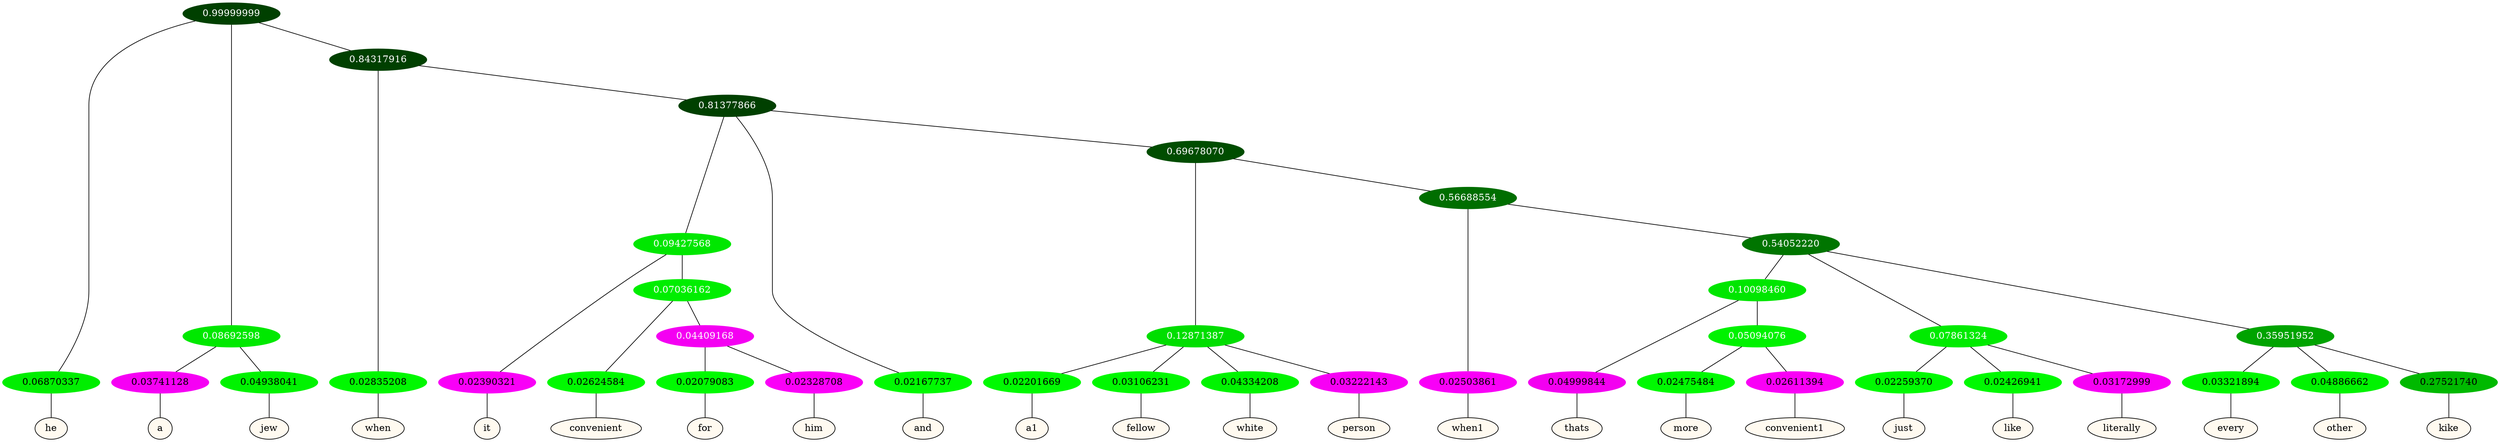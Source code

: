 graph {
	node [format=png height=0.15 nodesep=0.001 ordering=out overlap=prism overlap_scaling=0.01 ranksep=0.001 ratio=0.2 style=filled width=0.15]
	{
		rank=same
		a_w_1 [label=he color=black fillcolor=floralwhite style="filled,solid"]
		a_w_4 [label=a color=black fillcolor=floralwhite style="filled,solid"]
		a_w_5 [label=jew color=black fillcolor=floralwhite style="filled,solid"]
		a_w_6 [label=when color=black fillcolor=floralwhite style="filled,solid"]
		a_w_11 [label=it color=black fillcolor=floralwhite style="filled,solid"]
		a_w_15 [label=convenient color=black fillcolor=floralwhite style="filled,solid"]
		a_w_23 [label=for color=black fillcolor=floralwhite style="filled,solid"]
		a_w_24 [label=him color=black fillcolor=floralwhite style="filled,solid"]
		a_w_9 [label=and color=black fillcolor=floralwhite style="filled,solid"]
		a_w_17 [label=a1 color=black fillcolor=floralwhite style="filled,solid"]
		a_w_18 [label=fellow color=black fillcolor=floralwhite style="filled,solid"]
		a_w_19 [label=white color=black fillcolor=floralwhite style="filled,solid"]
		a_w_20 [label=person color=black fillcolor=floralwhite style="filled,solid"]
		a_w_21 [label=when1 color=black fillcolor=floralwhite style="filled,solid"]
		a_w_28 [label=thats color=black fillcolor=floralwhite style="filled,solid"]
		a_w_36 [label=more color=black fillcolor=floralwhite style="filled,solid"]
		a_w_37 [label=convenient1 color=black fillcolor=floralwhite style="filled,solid"]
		a_w_30 [label=just color=black fillcolor=floralwhite style="filled,solid"]
		a_w_31 [label=like color=black fillcolor=floralwhite style="filled,solid"]
		a_w_32 [label=literally color=black fillcolor=floralwhite style="filled,solid"]
		a_w_33 [label=every color=black fillcolor=floralwhite style="filled,solid"]
		a_w_34 [label=other color=black fillcolor=floralwhite style="filled,solid"]
		a_w_35 [label=kike color=black fillcolor=floralwhite style="filled,solid"]
	}
	a_n_1 -- a_w_1
	a_n_4 -- a_w_4
	a_n_5 -- a_w_5
	a_n_6 -- a_w_6
	a_n_11 -- a_w_11
	a_n_15 -- a_w_15
	a_n_23 -- a_w_23
	a_n_24 -- a_w_24
	a_n_9 -- a_w_9
	a_n_17 -- a_w_17
	a_n_18 -- a_w_18
	a_n_19 -- a_w_19
	a_n_20 -- a_w_20
	a_n_21 -- a_w_21
	a_n_28 -- a_w_28
	a_n_36 -- a_w_36
	a_n_37 -- a_w_37
	a_n_30 -- a_w_30
	a_n_31 -- a_w_31
	a_n_32 -- a_w_32
	a_n_33 -- a_w_33
	a_n_34 -- a_w_34
	a_n_35 -- a_w_35
	{
		rank=same
		a_n_1 [label=0.06870337 color="0.334 1.000 0.931" fontcolor=black]
		a_n_4 [label=0.03741128 color="0.835 1.000 0.963" fontcolor=black]
		a_n_5 [label=0.04938041 color="0.334 1.000 0.951" fontcolor=black]
		a_n_6 [label=0.02835208 color="0.334 1.000 0.972" fontcolor=black]
		a_n_11 [label=0.02390321 color="0.835 1.000 0.976" fontcolor=black]
		a_n_15 [label=0.02624584 color="0.334 1.000 0.974" fontcolor=black]
		a_n_23 [label=0.02079083 color="0.334 1.000 0.979" fontcolor=black]
		a_n_24 [label=0.02328708 color="0.835 1.000 0.977" fontcolor=black]
		a_n_9 [label=0.02167737 color="0.334 1.000 0.978" fontcolor=black]
		a_n_17 [label=0.02201669 color="0.334 1.000 0.978" fontcolor=black]
		a_n_18 [label=0.03106231 color="0.334 1.000 0.969" fontcolor=black]
		a_n_19 [label=0.04334208 color="0.334 1.000 0.957" fontcolor=black]
		a_n_20 [label=0.03222143 color="0.835 1.000 0.968" fontcolor=black]
		a_n_21 [label=0.02503861 color="0.835 1.000 0.975" fontcolor=black]
		a_n_28 [label=0.04999844 color="0.835 1.000 0.950" fontcolor=black]
		a_n_36 [label=0.02475484 color="0.334 1.000 0.975" fontcolor=black]
		a_n_37 [label=0.02611394 color="0.835 1.000 0.974" fontcolor=black]
		a_n_30 [label=0.02259370 color="0.334 1.000 0.977" fontcolor=black]
		a_n_31 [label=0.02426941 color="0.334 1.000 0.976" fontcolor=black]
		a_n_32 [label=0.03172999 color="0.835 1.000 0.968" fontcolor=black]
		a_n_33 [label=0.03321894 color="0.334 1.000 0.967" fontcolor=black]
		a_n_34 [label=0.04886662 color="0.334 1.000 0.951" fontcolor=black]
		a_n_35 [label=0.27521740 color="0.334 1.000 0.725" fontcolor=black]
	}
	a_n_0 [label=0.99999999 color="0.334 1.000 0.250" fontcolor=grey99]
	a_n_0 -- a_n_1
	a_n_2 [label=0.08692598 color="0.334 1.000 0.913" fontcolor=grey99]
	a_n_0 -- a_n_2
	a_n_3 [label=0.84317916 color="0.334 1.000 0.250" fontcolor=grey99]
	a_n_0 -- a_n_3
	a_n_2 -- a_n_4
	a_n_2 -- a_n_5
	a_n_3 -- a_n_6
	a_n_7 [label=0.81377866 color="0.334 1.000 0.250" fontcolor=grey99]
	a_n_3 -- a_n_7
	a_n_8 [label=0.09427568 color="0.334 1.000 0.906" fontcolor=grey99]
	a_n_7 -- a_n_8
	a_n_7 -- a_n_9
	a_n_10 [label=0.69678070 color="0.334 1.000 0.303" fontcolor=grey99]
	a_n_7 -- a_n_10
	a_n_8 -- a_n_11
	a_n_12 [label=0.07036162 color="0.334 1.000 0.930" fontcolor=grey99]
	a_n_8 -- a_n_12
	a_n_13 [label=0.12871387 color="0.334 1.000 0.871" fontcolor=grey99]
	a_n_10 -- a_n_13
	a_n_14 [label=0.56688554 color="0.334 1.000 0.433" fontcolor=grey99]
	a_n_10 -- a_n_14
	a_n_12 -- a_n_15
	a_n_16 [label=0.04409168 color="0.835 1.000 0.956" fontcolor=grey99]
	a_n_12 -- a_n_16
	a_n_13 -- a_n_17
	a_n_13 -- a_n_18
	a_n_13 -- a_n_19
	a_n_13 -- a_n_20
	a_n_14 -- a_n_21
	a_n_22 [label=0.54052220 color="0.334 1.000 0.459" fontcolor=grey99]
	a_n_14 -- a_n_22
	a_n_16 -- a_n_23
	a_n_16 -- a_n_24
	a_n_25 [label=0.10098460 color="0.334 1.000 0.899" fontcolor=grey99]
	a_n_22 -- a_n_25
	a_n_26 [label=0.07861324 color="0.334 1.000 0.921" fontcolor=grey99]
	a_n_22 -- a_n_26
	a_n_27 [label=0.35951952 color="0.334 1.000 0.640" fontcolor=grey99]
	a_n_22 -- a_n_27
	a_n_25 -- a_n_28
	a_n_29 [label=0.05094076 color="0.334 1.000 0.949" fontcolor=grey99]
	a_n_25 -- a_n_29
	a_n_26 -- a_n_30
	a_n_26 -- a_n_31
	a_n_26 -- a_n_32
	a_n_27 -- a_n_33
	a_n_27 -- a_n_34
	a_n_27 -- a_n_35
	a_n_29 -- a_n_36
	a_n_29 -- a_n_37
}
